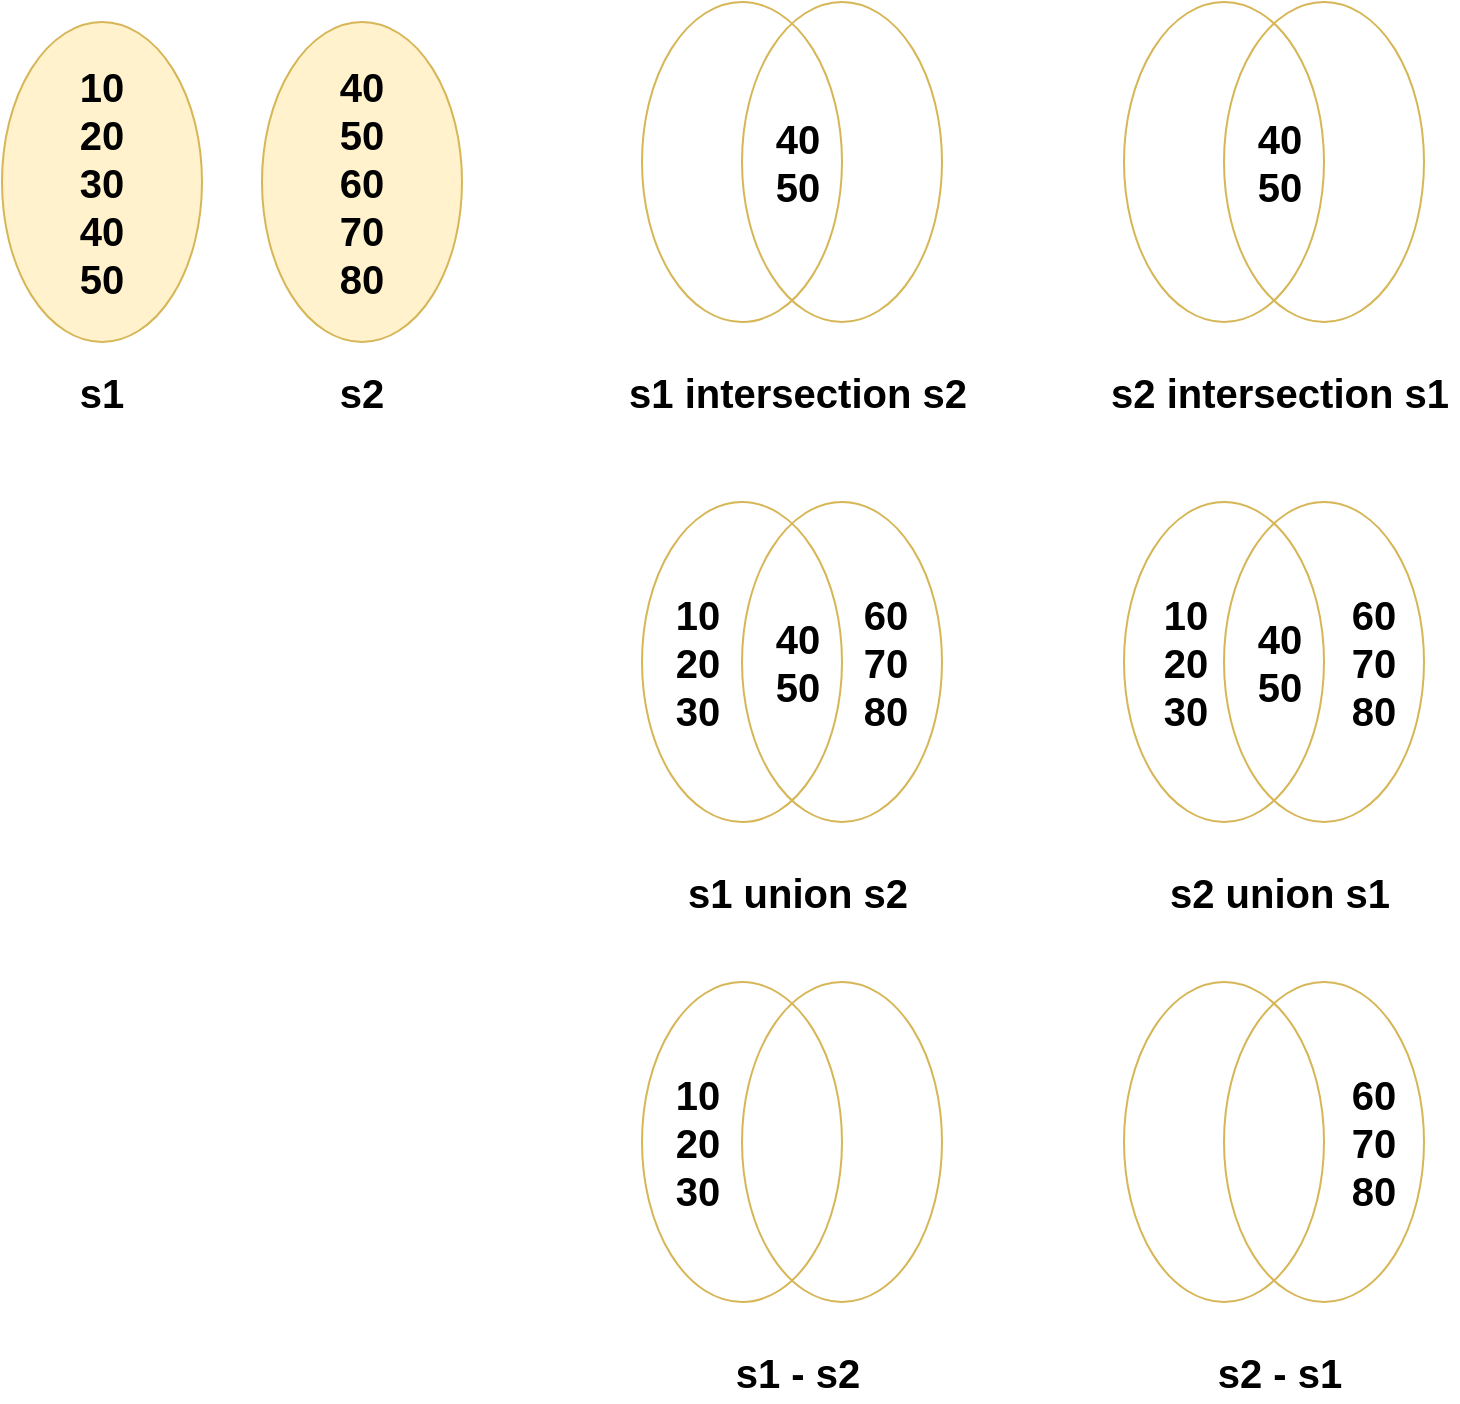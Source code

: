 <mxfile version="25.0.2">
  <diagram name="Page-1" id="TuXpvlqLLIfEy1rivlsN">
    <mxGraphModel dx="1443" dy="964" grid="1" gridSize="10" guides="1" tooltips="1" connect="1" arrows="1" fold="1" page="1" pageScale="1" pageWidth="827" pageHeight="1169" math="0" shadow="0">
      <root>
        <mxCell id="0" />
        <mxCell id="1" parent="0" />
        <mxCell id="RAA1GitBHXpnE13YbcYF-1" value="" style="ellipse;whiteSpace=wrap;html=1;fillColor=#fff2cc;strokeColor=#d6b656;" vertex="1" parent="1">
          <mxGeometry x="60" y="40" width="100" height="160" as="geometry" />
        </mxCell>
        <mxCell id="RAA1GitBHXpnE13YbcYF-2" value="10&lt;div&gt;20&lt;/div&gt;&lt;div&gt;30&lt;/div&gt;&lt;div&gt;40&lt;/div&gt;&lt;div&gt;50&lt;/div&gt;" style="text;html=1;align=center;verticalAlign=middle;whiteSpace=wrap;rounded=0;fontStyle=1;fontSize=20;" vertex="1" parent="1">
          <mxGeometry x="82" y="60" width="56" height="120" as="geometry" />
        </mxCell>
        <mxCell id="RAA1GitBHXpnE13YbcYF-4" value="" style="ellipse;whiteSpace=wrap;html=1;fillColor=#fff2cc;strokeColor=#d6b656;" vertex="1" parent="1">
          <mxGeometry x="190" y="40" width="100" height="160" as="geometry" />
        </mxCell>
        <mxCell id="RAA1GitBHXpnE13YbcYF-5" value="&lt;div&gt;40&lt;/div&gt;&lt;div&gt;50&lt;/div&gt;&lt;div&gt;60&lt;/div&gt;&lt;div&gt;70&lt;/div&gt;&lt;div&gt;80&lt;/div&gt;" style="text;html=1;align=center;verticalAlign=middle;whiteSpace=wrap;rounded=0;fontStyle=1;fontSize=20;" vertex="1" parent="1">
          <mxGeometry x="212" y="60" width="56" height="120" as="geometry" />
        </mxCell>
        <mxCell id="RAA1GitBHXpnE13YbcYF-6" value="s1" style="text;html=1;align=center;verticalAlign=middle;whiteSpace=wrap;rounded=0;fontStyle=1;fontSize=20;" vertex="1" parent="1">
          <mxGeometry x="82" y="210" width="56" height="30" as="geometry" />
        </mxCell>
        <mxCell id="RAA1GitBHXpnE13YbcYF-7" value="s2" style="text;html=1;align=center;verticalAlign=middle;whiteSpace=wrap;rounded=0;fontStyle=1;fontSize=20;" vertex="1" parent="1">
          <mxGeometry x="212" y="210" width="56" height="30" as="geometry" />
        </mxCell>
        <mxCell id="RAA1GitBHXpnE13YbcYF-8" value="" style="ellipse;whiteSpace=wrap;html=1;fillColor=none;strokeColor=#d6b656;" vertex="1" parent="1">
          <mxGeometry x="380" y="30" width="100" height="160" as="geometry" />
        </mxCell>
        <mxCell id="RAA1GitBHXpnE13YbcYF-10" value="" style="ellipse;whiteSpace=wrap;html=1;fillColor=none;strokeColor=#d6b656;" vertex="1" parent="1">
          <mxGeometry x="430" y="30" width="100" height="160" as="geometry" />
        </mxCell>
        <mxCell id="RAA1GitBHXpnE13YbcYF-12" value="s1 intersection s2" style="text;html=1;align=center;verticalAlign=middle;whiteSpace=wrap;rounded=0;fontStyle=1;fontSize=20;" vertex="1" parent="1">
          <mxGeometry x="369" y="210" width="178" height="30" as="geometry" />
        </mxCell>
        <mxCell id="RAA1GitBHXpnE13YbcYF-14" value="40&lt;div&gt;50&lt;/div&gt;" style="text;html=1;align=center;verticalAlign=middle;whiteSpace=wrap;rounded=0;fontStyle=1;fontSize=20;" vertex="1" parent="1">
          <mxGeometry x="430" y="75" width="56" height="70" as="geometry" />
        </mxCell>
        <mxCell id="RAA1GitBHXpnE13YbcYF-17" value="" style="ellipse;whiteSpace=wrap;html=1;fillColor=none;strokeColor=#d6b656;" vertex="1" parent="1">
          <mxGeometry x="621" y="30" width="100" height="160" as="geometry" />
        </mxCell>
        <mxCell id="RAA1GitBHXpnE13YbcYF-18" value="" style="ellipse;whiteSpace=wrap;html=1;fillColor=none;strokeColor=#d6b656;" vertex="1" parent="1">
          <mxGeometry x="671" y="30" width="100" height="160" as="geometry" />
        </mxCell>
        <mxCell id="RAA1GitBHXpnE13YbcYF-19" value="s2 intersection s1" style="text;html=1;align=center;verticalAlign=middle;whiteSpace=wrap;rounded=0;fontStyle=1;fontSize=20;" vertex="1" parent="1">
          <mxGeometry x="610" y="210" width="178" height="30" as="geometry" />
        </mxCell>
        <mxCell id="RAA1GitBHXpnE13YbcYF-20" value="40&lt;div&gt;50&lt;/div&gt;" style="text;html=1;align=center;verticalAlign=middle;whiteSpace=wrap;rounded=0;fontStyle=1;fontSize=20;" vertex="1" parent="1">
          <mxGeometry x="671" y="75" width="56" height="70" as="geometry" />
        </mxCell>
        <mxCell id="RAA1GitBHXpnE13YbcYF-25" value="" style="ellipse;whiteSpace=wrap;html=1;fillColor=none;strokeColor=#d6b656;" vertex="1" parent="1">
          <mxGeometry x="380" y="280" width="100" height="160" as="geometry" />
        </mxCell>
        <mxCell id="RAA1GitBHXpnE13YbcYF-26" value="" style="ellipse;whiteSpace=wrap;html=1;fillColor=none;strokeColor=#d6b656;" vertex="1" parent="1">
          <mxGeometry x="430" y="280" width="100" height="160" as="geometry" />
        </mxCell>
        <mxCell id="RAA1GitBHXpnE13YbcYF-27" value="s1 union s2" style="text;html=1;align=center;verticalAlign=middle;whiteSpace=wrap;rounded=0;fontStyle=1;fontSize=20;" vertex="1" parent="1">
          <mxGeometry x="369" y="460" width="178" height="30" as="geometry" />
        </mxCell>
        <mxCell id="RAA1GitBHXpnE13YbcYF-28" value="40&lt;div&gt;50&lt;/div&gt;" style="text;html=1;align=center;verticalAlign=middle;whiteSpace=wrap;rounded=0;fontStyle=1;fontSize=20;" vertex="1" parent="1">
          <mxGeometry x="430" y="325" width="56" height="70" as="geometry" />
        </mxCell>
        <mxCell id="RAA1GitBHXpnE13YbcYF-29" value="" style="ellipse;whiteSpace=wrap;html=1;fillColor=none;strokeColor=#d6b656;" vertex="1" parent="1">
          <mxGeometry x="621" y="280" width="100" height="160" as="geometry" />
        </mxCell>
        <mxCell id="RAA1GitBHXpnE13YbcYF-30" value="" style="ellipse;whiteSpace=wrap;html=1;fillColor=none;strokeColor=#d6b656;" vertex="1" parent="1">
          <mxGeometry x="671" y="280" width="100" height="160" as="geometry" />
        </mxCell>
        <mxCell id="RAA1GitBHXpnE13YbcYF-31" value="s2 union s1" style="text;html=1;align=center;verticalAlign=middle;whiteSpace=wrap;rounded=0;fontStyle=1;fontSize=20;" vertex="1" parent="1">
          <mxGeometry x="610" y="460" width="178" height="30" as="geometry" />
        </mxCell>
        <mxCell id="RAA1GitBHXpnE13YbcYF-32" value="40&lt;div&gt;50&lt;/div&gt;" style="text;html=1;align=center;verticalAlign=middle;whiteSpace=wrap;rounded=0;fontStyle=1;fontSize=20;" vertex="1" parent="1">
          <mxGeometry x="671" y="325" width="56" height="70" as="geometry" />
        </mxCell>
        <mxCell id="RAA1GitBHXpnE13YbcYF-33" value="10&lt;div&gt;20&lt;/div&gt;&lt;div&gt;30&lt;/div&gt;" style="text;html=1;align=center;verticalAlign=middle;whiteSpace=wrap;rounded=0;fontStyle=1;fontSize=20;" vertex="1" parent="1">
          <mxGeometry x="380" y="300" width="56" height="120" as="geometry" />
        </mxCell>
        <mxCell id="RAA1GitBHXpnE13YbcYF-34" value="60&lt;div&gt;70&lt;/div&gt;&lt;div&gt;80&lt;/div&gt;" style="text;html=1;align=center;verticalAlign=middle;whiteSpace=wrap;rounded=0;fontStyle=1;fontSize=20;" vertex="1" parent="1">
          <mxGeometry x="474" y="300" width="56" height="120" as="geometry" />
        </mxCell>
        <mxCell id="RAA1GitBHXpnE13YbcYF-35" value="10&lt;div&gt;20&lt;/div&gt;&lt;div&gt;30&lt;/div&gt;" style="text;html=1;align=center;verticalAlign=middle;whiteSpace=wrap;rounded=0;fontStyle=1;fontSize=20;" vertex="1" parent="1">
          <mxGeometry x="624" y="300" width="56" height="120" as="geometry" />
        </mxCell>
        <mxCell id="RAA1GitBHXpnE13YbcYF-36" value="60&lt;div&gt;70&lt;/div&gt;&lt;div&gt;80&lt;/div&gt;" style="text;html=1;align=center;verticalAlign=middle;whiteSpace=wrap;rounded=0;fontStyle=1;fontSize=20;" vertex="1" parent="1">
          <mxGeometry x="718" y="300" width="56" height="120" as="geometry" />
        </mxCell>
        <mxCell id="RAA1GitBHXpnE13YbcYF-37" value="" style="ellipse;whiteSpace=wrap;html=1;fillColor=none;strokeColor=#d6b656;" vertex="1" parent="1">
          <mxGeometry x="380" y="520" width="100" height="160" as="geometry" />
        </mxCell>
        <mxCell id="RAA1GitBHXpnE13YbcYF-38" value="" style="ellipse;whiteSpace=wrap;html=1;fillColor=none;strokeColor=#d6b656;" vertex="1" parent="1">
          <mxGeometry x="430" y="520" width="100" height="160" as="geometry" />
        </mxCell>
        <mxCell id="RAA1GitBHXpnE13YbcYF-39" value="s1 - s2" style="text;html=1;align=center;verticalAlign=middle;whiteSpace=wrap;rounded=0;fontStyle=1;fontSize=20;" vertex="1" parent="1">
          <mxGeometry x="369" y="700" width="178" height="30" as="geometry" />
        </mxCell>
        <mxCell id="RAA1GitBHXpnE13YbcYF-41" value="" style="ellipse;whiteSpace=wrap;html=1;fillColor=none;strokeColor=#d6b656;" vertex="1" parent="1">
          <mxGeometry x="621" y="520" width="100" height="160" as="geometry" />
        </mxCell>
        <mxCell id="RAA1GitBHXpnE13YbcYF-42" value="" style="ellipse;whiteSpace=wrap;html=1;fillColor=none;strokeColor=#d6b656;" vertex="1" parent="1">
          <mxGeometry x="671" y="520" width="100" height="160" as="geometry" />
        </mxCell>
        <mxCell id="RAA1GitBHXpnE13YbcYF-43" value="s2 - s1" style="text;html=1;align=center;verticalAlign=middle;whiteSpace=wrap;rounded=0;fontStyle=1;fontSize=20;" vertex="1" parent="1">
          <mxGeometry x="610" y="700" width="178" height="30" as="geometry" />
        </mxCell>
        <mxCell id="RAA1GitBHXpnE13YbcYF-45" value="10&lt;div&gt;20&lt;/div&gt;&lt;div&gt;30&lt;/div&gt;" style="text;html=1;align=center;verticalAlign=middle;whiteSpace=wrap;rounded=0;fontStyle=1;fontSize=20;" vertex="1" parent="1">
          <mxGeometry x="380" y="540" width="56" height="120" as="geometry" />
        </mxCell>
        <mxCell id="RAA1GitBHXpnE13YbcYF-48" value="60&lt;div&gt;70&lt;/div&gt;&lt;div&gt;80&lt;/div&gt;" style="text;html=1;align=center;verticalAlign=middle;whiteSpace=wrap;rounded=0;fontStyle=1;fontSize=20;" vertex="1" parent="1">
          <mxGeometry x="718" y="540" width="56" height="120" as="geometry" />
        </mxCell>
      </root>
    </mxGraphModel>
  </diagram>
</mxfile>
